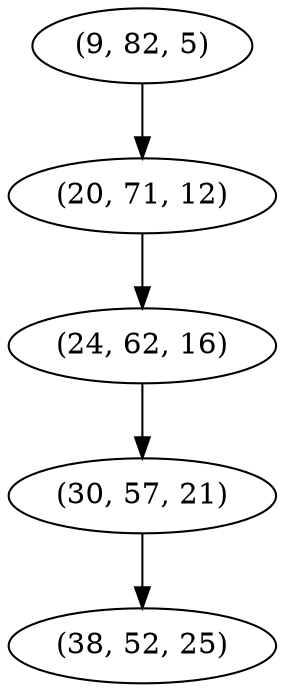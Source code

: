 digraph tree {
    "(9, 82, 5)";
    "(20, 71, 12)";
    "(24, 62, 16)";
    "(30, 57, 21)";
    "(38, 52, 25)";
    "(9, 82, 5)" -> "(20, 71, 12)";
    "(20, 71, 12)" -> "(24, 62, 16)";
    "(24, 62, 16)" -> "(30, 57, 21)";
    "(30, 57, 21)" -> "(38, 52, 25)";
}
